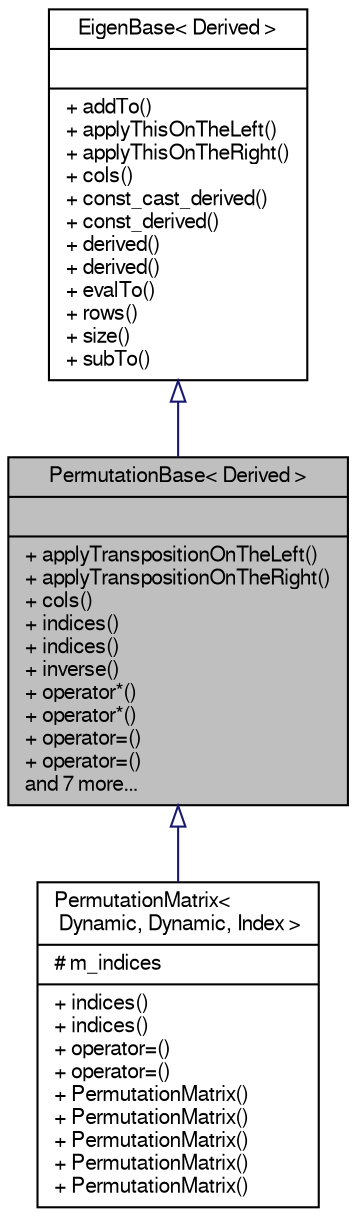 digraph "PermutationBase&lt; Derived &gt;"
{
  edge [fontname="FreeSans",fontsize="10",labelfontname="FreeSans",labelfontsize="10"];
  node [fontname="FreeSans",fontsize="10",shape=record];
  Node1 [label="{PermutationBase\< Derived \>\n||+ applyTranspositionOnTheLeft()\l+ applyTranspositionOnTheRight()\l+ cols()\l+ indices()\l+ indices()\l+ inverse()\l+ operator*()\l+ operator*()\l+ operator=()\l+ operator=()\land 7 more...\l}",height=0.2,width=0.4,color="black", fillcolor="grey75", style="filled" fontcolor="black"];
  Node2 -> Node1 [dir="back",color="midnightblue",fontsize="10",style="solid",arrowtail="onormal",fontname="FreeSans"];
  Node2 [label="{EigenBase\< Derived \>\n||+ addTo()\l+ applyThisOnTheLeft()\l+ applyThisOnTheRight()\l+ cols()\l+ const_cast_derived()\l+ const_derived()\l+ derived()\l+ derived()\l+ evalTo()\l+ rows()\l+ size()\l+ subTo()\l}",height=0.2,width=0.4,color="black", fillcolor="white", style="filled",URL="$structEigen_1_1EigenBase.html"];
  Node1 -> Node3 [dir="back",color="midnightblue",fontsize="10",style="solid",arrowtail="onormal",fontname="FreeSans"];
  Node3 [label="{PermutationMatrix\<\l Dynamic, Dynamic, Index \>\n|# m_indices\l|+ indices()\l+ indices()\l+ operator=()\l+ operator=()\l+ PermutationMatrix()\l+ PermutationMatrix()\l+ PermutationMatrix()\l+ PermutationMatrix()\l+ PermutationMatrix()\l}",height=0.2,width=0.4,color="black", fillcolor="white", style="filled",URL="$classEigen_1_1PermutationMatrix.html"];
}
